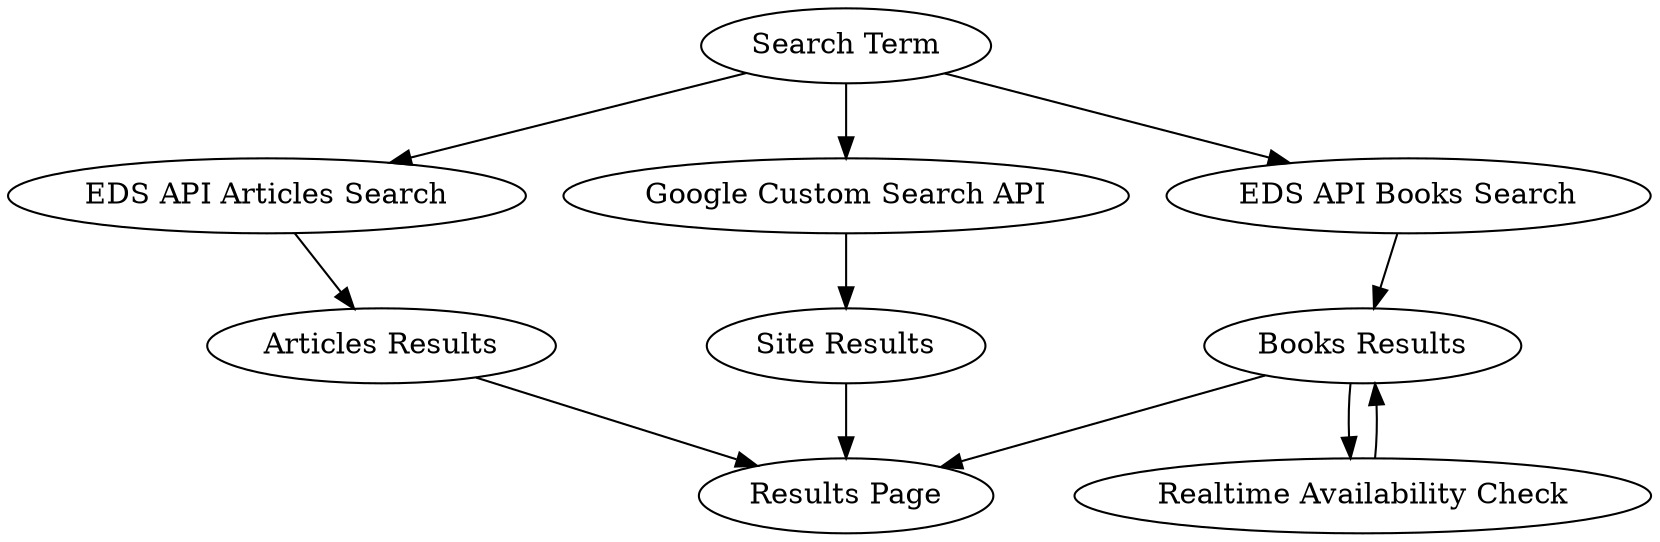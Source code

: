 digraph G {
  "Search Term" -> "EDS API Articles Search"
  "EDS API Articles Search" -> "Articles Results"
  "Articles Results" -> "Results Page"

  "Search Term" -> "EDS API Books Search"
  "EDS API Books Search" -> "Books Results"
  "Books Results" -> "Realtime Availability Check"
  "Realtime Availability Check" -> "Books Results"
  "Books Results" -> "Results Page"

  "Search Term" -> "Google Custom Search API"
  "Google Custom Search API" -> "Site Results"
  "Site Results" -> "Results Page"
}

